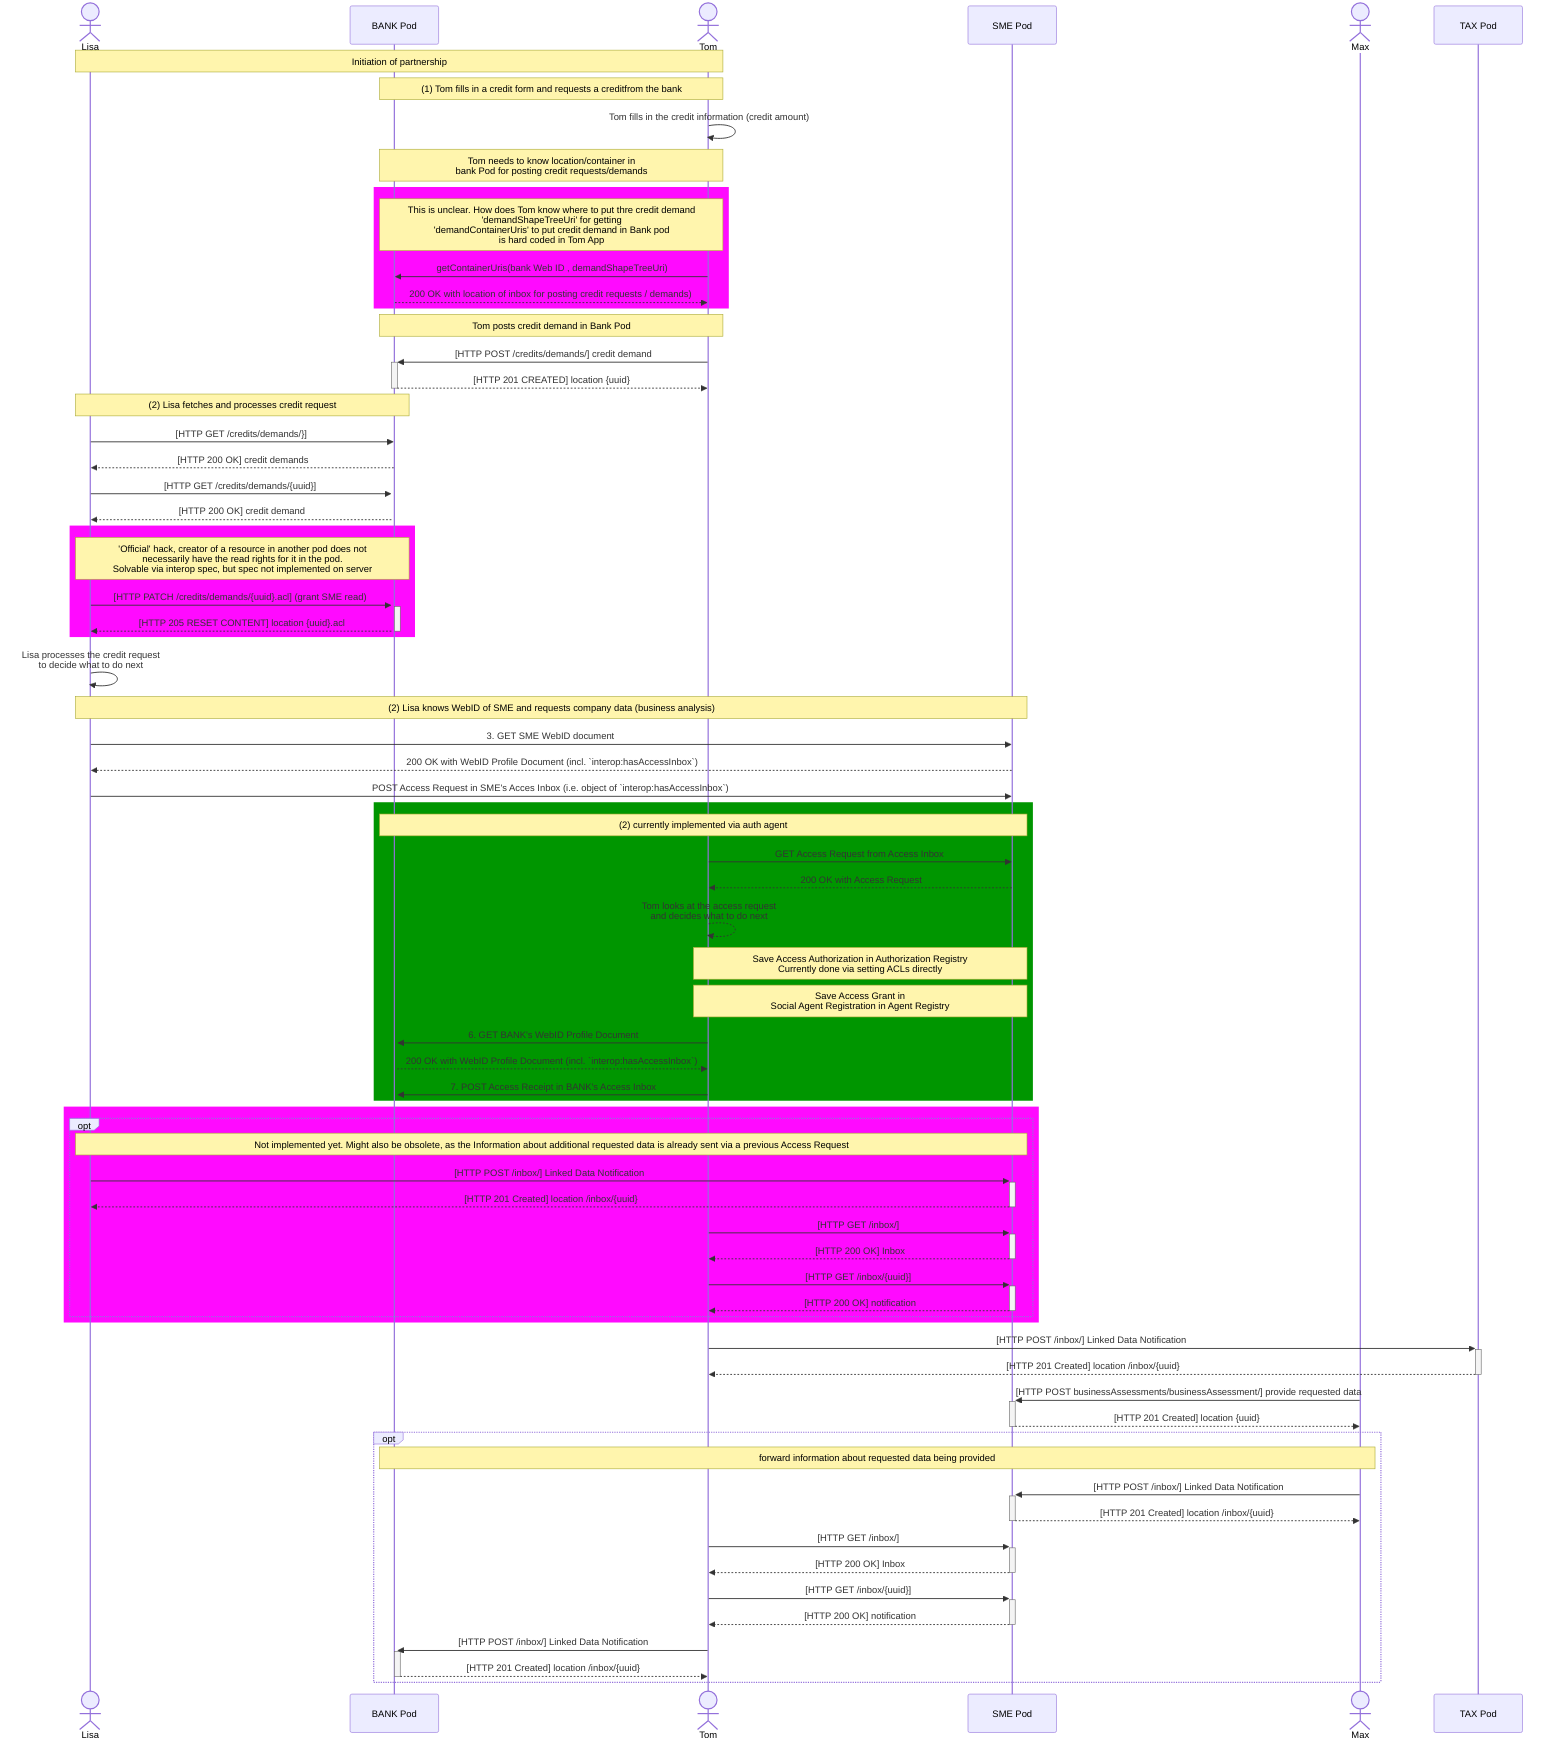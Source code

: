 sequenceDiagram
actor Lisa
participant Bank_Pod as BANK Pod
actor Tom
participant KMU_Pod as SME Pod
actor Max 
participant StB_Pod as TAX Pod


%% autonumber
%% Initiation of partnership
note over Lisa,Tom: Initiation of partnership
    note over Tom,Bank_Pod: (1) Tom fills in a credit form and requests a creditfrom the bank

     Tom->>Tom: Tom fills in the credit information (credit amount)  
     note over Bank_Pod,Tom: Tom needs to know location/container in  <br/> bank Pod  for posting  credit requests/demands 
    rect rgb(255, 10, 255)
     note over Bank_Pod,Tom: This is unclear.  How does Tom know where to put thre credit demand <br/> 'demandShapeTreeUri' for getting  <br/> 'demandContainerUris' to put credit demand in Bank pod  <br/>  is hard coded in Tom App
     Tom->>Bank_Pod: getContainerUris(bank Web ID , demandShapeTreeUri)
    Bank_Pod -->> Tom: 200 OK with  location of inbox for posting  credit requests / demands)
    end
    %% create credit demand in bank pod
    note over Bank_Pod,Tom: Tom posts credit demand in Bank Pod
    Tom->>+Bank_Pod: [HTTP POST /credits/demands/] credit demand
    Bank_Pod-->>-Tom: [HTTP 201 CREATED] location {uuid}

    note over Lisa,Bank_Pod: (2) Lisa fetches and processes credit request

    %% fetch credit demand
    Lisa->>Bank_Pod: [HTTP GET /credits/demands/}]
    Bank_Pod-->>Lisa: [HTTP 200 OK] credit demands
    Lisa->>+Bank_Pod: [HTTP GET /credits/demands/{uuid}]
    Bank_Pod-->> Lisa: [HTTP 200 OK] credit demand

    %% grant access to that resource to KMU as they do not have access by default
    %% The following .acl patch is equivalent to acknowledging the demand.
    %% Otherwise the demand may not exist at all.
    rect rgb(255, 10, 255)
    note over Lisa, Bank_Pod: 'Official' hack, creator of a resource in another pod does not <br/> necessarily have the read rights for it in the pod. <br/> Solvable via interop spec, but spec not implemented on server
    Lisa->>+Bank_Pod: [HTTP PATCH /credits/demands/{uuid}.acl] (grant SME read)
    Bank_Pod-->>-Lisa: [HTTP 205 RESET CONTENT] location {uuid}.acl
    end

    Lisa->>Lisa: Lisa processes the credit request <br/>  to decide what to do next
    %% (2) Nachfrage aktuelle Unternehmenssituation
    note over Lisa, KMU_Pod: (2) Lisa knows WebID of SME and requests company data  (business analysis)

    Lisa->>KMU_Pod: 3. GET SME WebID document
    KMU_Pod -->> Lisa: 200 OK with WebID Profile Document (incl. `interop:hasAccessInbox`)

    Lisa->>KMU_Pod:  POST Access Request in SME's Acces Inbox (i.e. object of `interop:hasAccessInbox`)
    rect rgb(0, 150, 0)
    note over Bank_Pod, KMU_Pod: (2) currently implemented via auth agent
    Tom ->> KMU_Pod:  GET Access Request from Access Inbox
    KMU_Pod -->> Tom: 200 OK with Access Request

    Tom -->> Tom: Tom looks at the access request <br/> and decides what to do next

    Note over Tom, KMU_Pod: Save Access Authorization in Authorization Registry <br/> Currently done via setting ACLs directly
    Note over Tom, KMU_Pod: Save Access Grant in <br/> Social Agent Registration in Agent Registry

    Tom ->>Bank_Pod: 6. GET BANK's WebID Profile Document
    Bank_Pod -->> Tom: 200 OK with WebID Profile Document (incl. `interop:hasAccessInbox`)
    Tom->> Bank_Pod: 7. POST Access Receipt in BANK's Access Inbox
    end

    rect rgb(255, 10, 255)
        opt
        note over Lisa, KMU_Pod: Not implemented yet. Might also be obsolete, as the Information about additional requested data is already sent via a previous Access Request
            %% note over Lisa: This Notification does not contain the request, only a link to the request.
            Lisa->>+KMU_Pod: [HTTP POST /inbox/] Linked Data Notification
            KMU_Pod-->>-Lisa: [HTTP 201 Created] location /inbox/{uuid}
            Tom->>+KMU_Pod: [HTTP GET /inbox/]
            KMU_Pod-->>-Tom: [HTTP 200 OK] Inbox
            Tom->>+KMU_Pod: [HTTP GET /inbox/{uuid}]
            KMU_Pod-->>-Tom: [HTTP 200 OK] notification
       end
    end

    Tom->>+StB_Pod: [HTTP POST /inbox/] Linked Data Notification
    StB_Pod-->>-Tom: [HTTP 201 Created] location /inbox/{uuid}

    %% provide data as reponse to LDN
    Max->>+KMU_Pod: [HTTP POST businessAssessments/businessAssessment/] provide requested data
    KMU_Pod-->>-Max: [HTTP 201 Created] location {uuid}

    opt
    %% (4) Lieferung Nachweis
    note over Bank_Pod, Max: forward information about requested data being provided
    %% Notify TAX
        %% note over Lisa: This Notification does not contain the data, only a link to the data.
        Max->>+KMU_Pod: [HTTP POST /inbox/] Linked Data Notification
        KMU_Pod-->>-Max: [HTTP 201 Created] location /inbox/{uuid}
        Tom->>+KMU_Pod: [HTTP GET /inbox/]
        KMU_Pod-->>-Tom: [HTTP 200 OK] Inbox
        Tom->>+KMU_Pod: [HTTP GET /inbox/{uuid}]
        KMU_Pod-->>-Tom: [HTTP 200 OK] notification
        Tom->>+Bank_Pod: [HTTP POST /inbox/] Linked Data Notification
        Bank_Pod-->>-Tom: [HTTP 201 Created] location /inbox/{uuid}
    end